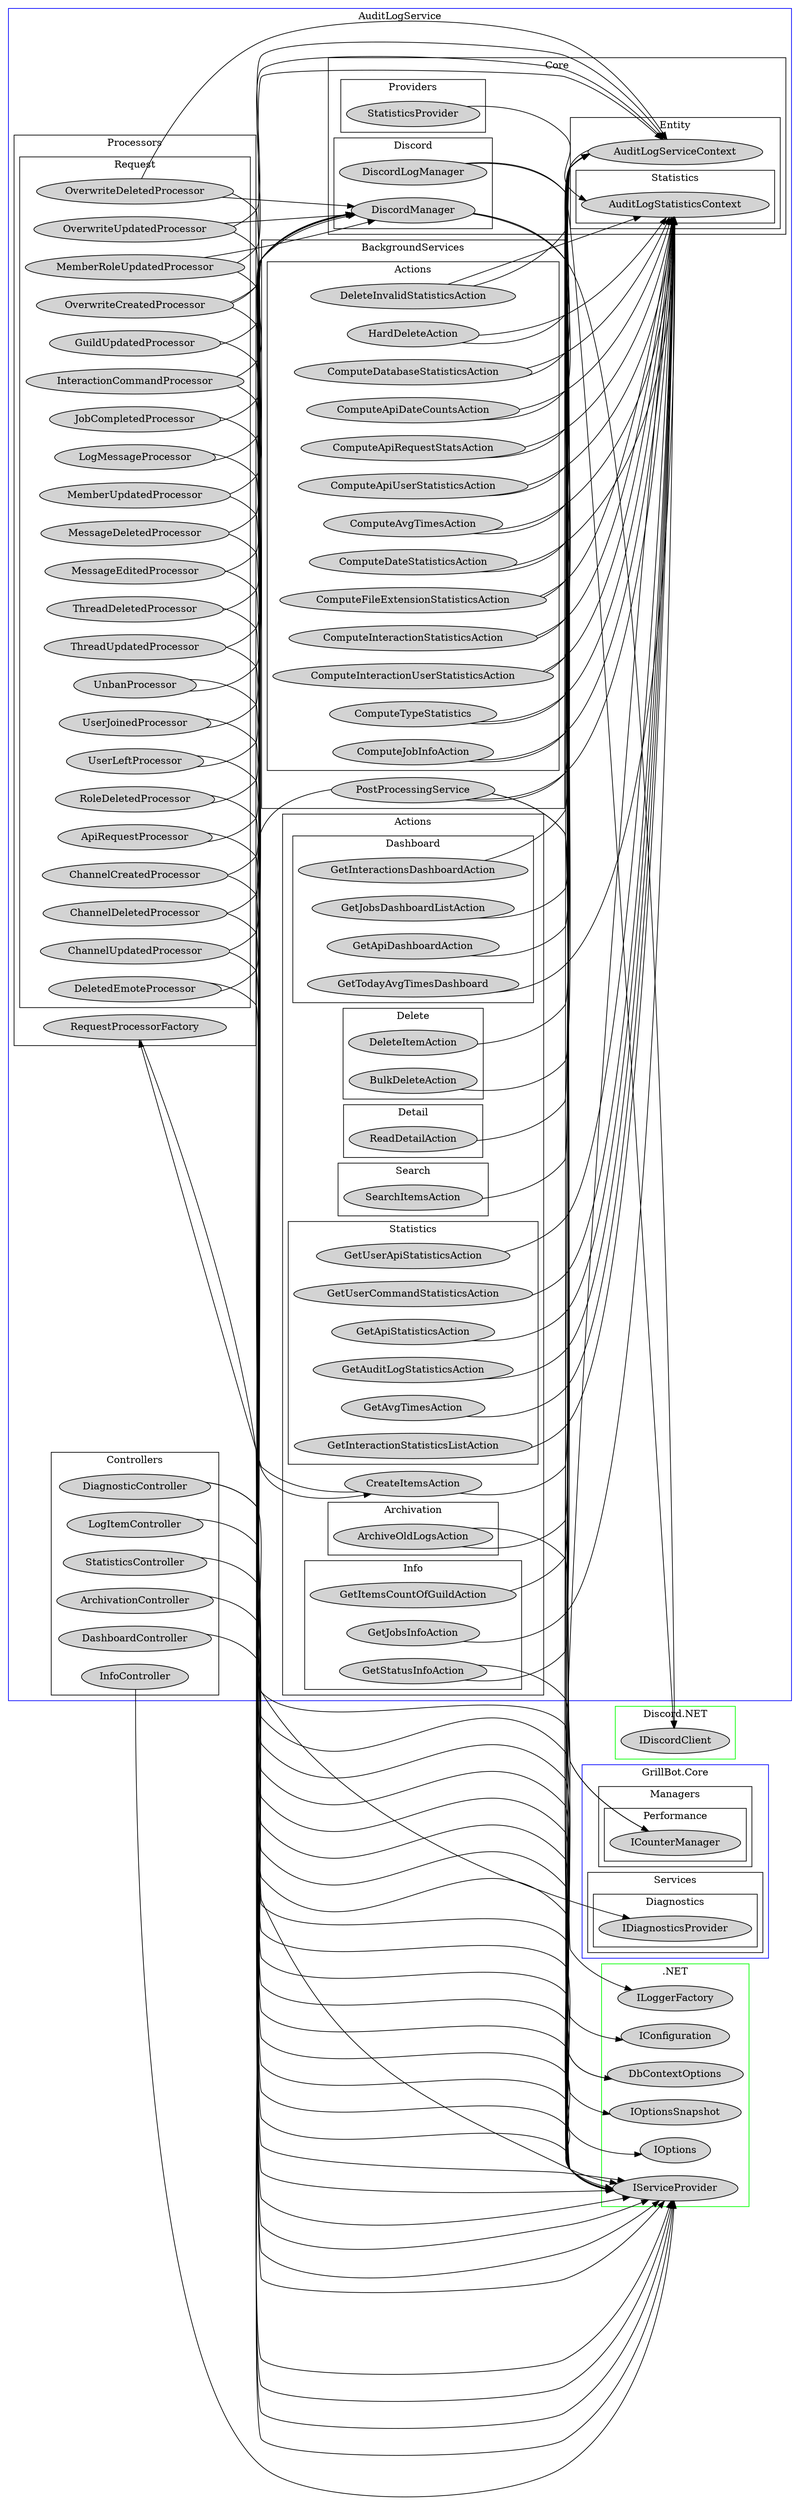 digraph AuditLogService {
    rankdir=LR
	
	subgraph cluster_0 {
		node [style=filled];
		label = "AuditLogService";
		color=blue
		
        subgraph cluster_3_1 {
            node [style=filled];
            label="Actions";
            color=black;
            
            subgraph cluster_3_1_1 {
                node [style=filled];
                label="Archivation";
                color=black;
                
                ArchiveOldLogsAction
            }
            
            subgraph cluster_3_1_2 {
                node [style=filled];
                label="Dashboard";
                color=black;
                
                GetApiDashboardAction
                GetTodayAvgTimesDashboard
                GetInteractionsDashboardAction
                GetJobsDashboardListAction
            }
            
            subgraph cluster_3_1_3 {
                node [style=filled];
                label="Delete";
                color=black;
                
                DeleteItemAction
                BulkDeleteAction
            }
            
            subgraph cluster_3_1_4 {
                node [style=filled];
                label="Detail";
                color=black;
                
                ReadDetailAction
            }
            
            subgraph cluster_3_1_5 {
                node [style=filled];
                label="Info";
                color=black;
                
                GetJobsInfoAction
                GetItemsCountOfGuildAction
                GetStatusInfoAction
            }
            
            subgraph cluster_3_1_6 {
                node [style=filled];
                label="Search";
                color=black;
                
                SearchItemsAction
            }
            
            subgraph cluster_3_1_7 {
                node [style=filled];
                label="Statistics";
                color=black;
                
                GetApiStatisticsAction
                GetAuditLogStatisticsAction
                GetAvgTimesAction
                GetInteractionStatisticsListAction
                GetUserApiStatisticsAction
                GetUserCommandStatisticsAction
            }
            
            CreateItemsAction
        }
        
        subgraph cluster_3_2 {
            node [style=filled];
            label="BackgroundServices";
            color=black;
            
            subgraph cluster_3_2_1 {
                node [style=filled];
                label="Actions";
                color=black;
                
                ComputeApiDateCountsAction
                ComputeApiRequestStatsAction
                ComputeApiUserStatisticsAction
                ComputeAvgTimesAction
                ComputeDateStatisticsAction
                ComputeFileExtensionStatisticsAction
                ComputeInteractionStatisticsAction
                ComputeInteractionUserStatisticsAction
                ComputeTypeStatistics
                ComputeJobInfoAction
                DeleteInvalidStatisticsAction
                HardDeleteAction
                ComputeDatabaseStatisticsAction
            }
            
            PostProcessingService
        }
        
        subgraph cluster_3_3 {
            node [style=filled];
            label="Controllers";
            color=black;
            
            ArchivationController
            DashboardController
            DiagnosticController
            InfoController
            LogItemController
            StatisticsController
        }
        
        subgraph cluster_3_4 {
            node [style=filled];
            label="Core"
            color=black
            
            subgraph cluster_3_4_1 {
                node [style=filled];
                label="Discord"
                color=black;
                
                DiscordLogManager
                DiscordManager
            }
            
            subgraph cluster_3_4_2 {
                node [style=filled];
                label="Entity"
                color=black;
                
                AuditLogServiceContext
                
                subgraph cluster_3_4_2_1 {
                    node [style=filled];
                    label="Statistics"
                    color=black;
                
                    AuditLogStatisticsContext
                }
            }
            
            subgraph cluster_3_4_3 {
                node [style=filled];
                label="Providers"
                color=black;
                
                StatisticsProvider
            }
        }
        
        subgraph cluster_3_5 {
            node [style=filled];
            label="Processors"
            color=black
            
            subgraph cluster_3_5_1 {
                node [style=filled];
                label="Request"
                color=black
            
                ApiRequestProcessor
                ChannelCreatedProcessor
                ChannelDeletedProcessor
                ChannelUpdatedProcessor
                DeletedEmoteProcessor
                GuildUpdatedProcessor
                InteractionCommandProcessor
                JobCompletedProcessor
                LogMessageProcessor
                MemberRoleUpdatedProcessor
                MemberUpdatedProcessor
                MessageDeletedProcessor
                MessageEditedProcessor
                OverwriteCreatedProcessor
                OverwriteDeletedProcessor
                OverwriteUpdatedProcessor
                ThreadDeletedProcessor
                ThreadUpdatedProcessor
                UnbanProcessor
                UserJoinedProcessor
                UserLeftProcessor
                RoleDeletedProcessor
            }
            
            RequestProcessorFactory
        }
	}
	
	subgraph cluster_4 {
	    node [style=filled];
	    label = "GrillBot.Core";
	    color=blue
	    
	    subgraph cluster_4_1 {
	        node [style=filled];
            label="Managers";
            color=black;
            
            subgraph cluster_4_1_2 {
	            node [style=filled];
                label="Performance";
                color=black;
                
                ICounterManager
	        }
	    }
	    
	    subgraph cluster_4_2 {
	        node [style=filled];
            label="Services";
            color=black;
	        
	        subgraph cluster_4_3 {
	            node [style=filled];
                label="Diagnostics";
                color=black;
	            
	            IDiagnosticsProvider
	        }
	    }
	}
	
	subgraph cluster_100 {
	    node[style=filled];
	    label = ".NET"
	    color=green
	    
	    IServiceProvider
	    DbContextOptions
	    ILoggerFactory
	    IOptionsSnapshot
	    IConfiguration
	    IOptions
	}
	
	subgraph cluster_200 {
	    node[style=filled];
	    label = "Discord.NET"
	    color=green
	    
	    IDiscordClient
	}
	
    ArchiveOldLogsAction -> { IOptionsSnapshot AuditLogServiceContext }
    ReadDetailAction -> { AuditLogServiceContext }
    GetJobsInfoAction -> { AuditLogStatisticsContext }
    SearchItemsAction -> { AuditLogServiceContext }
    GetApiStatisticsAction -> { AuditLogStatisticsContext }
    GetAuditLogStatisticsAction -> { AuditLogStatisticsContext }
    GetAvgTimesAction -> { AuditLogStatisticsContext }
    GetInteractionStatisticsListAction -> { AuditLogStatisticsContext }
    GetUserApiStatisticsAction -> { AuditLogStatisticsContext }
    GetUserCommandStatisticsAction -> { AuditLogStatisticsContext }
    CreateItemsAction -> { AuditLogServiceContext RequestProcessorFactory }
    DeleteItemAction -> { AuditLogServiceContext }
    ArchivationController -> { IServiceProvider }
    DiagnosticController -> { IDiagnosticsProvider IServiceProvider }
    InfoController -> { IServiceProvider }
    LogItemController -> { IServiceProvider }
    StatisticsController -> { IServiceProvider }
    DiscordLogManager -> { IDiscordClient ILoggerFactory }
    DiscordManager -> { IDiscordClient IConfiguration ICounterManager }
    AuditLogServiceContext -> { DbContextOptions }
    StatisticsProvider -> { AuditLogStatisticsContext }
    { ApiRequestProcessor ChannelCreatedProcessor ChannelDeletedProcessor ChannelUpdatedProcessor DeletedEmoteProcessor GuildUpdatedProcessor InteractionCommandProcessor JobCompletedProcessor LogMessageProcessor MemberUpdatedProcessor MessageDeletedProcessor MessageEditedProcessor ThreadDeletedProcessor ThreadUpdatedProcessor UnbanProcessor UserJoinedProcessor UserLeftProcessor RoleDeletedProcessor } -> { IServiceProvider DiscordManager }
    { MemberRoleUpdatedProcessor OverwriteCreatedProcessor OverwriteDeletedProcessor OverwriteUpdatedProcessor } -> { IServiceProvider AuditLogServiceContext DiscordManager }
    RequestProcessorFactory -> { IServiceProvider }
    GetItemsCountOfGuildAction -> { AuditLogServiceContext }
    GetApiDashboardAction -> { AuditLogServiceContext }
    GetTodayAvgTimesDashboard -> { AuditLogStatisticsContext }
    GetInteractionsDashboardAction -> { AuditLogServiceContext }
    GetJobsDashboardListAction -> { AuditLogServiceContext }
    DashboardController -> { IServiceProvider }
    GetStatusInfoAction -> { AuditLogServiceContext IOptions }
    { ComputeApiDateCountsAction ComputeApiRequestStatsAction ComputeApiUserStatisticsAction ComputeAvgTimesAction ComputeDateStatisticsAction ComputeFileExtensionStatisticsAction ComputeInteractionStatisticsAction ComputeInteractionUserStatisticsAction ComputeTypeStatistics DeleteInvalidStatisticsAction HardDeleteAction ComputeJobInfoAction ComputeDatabaseStatisticsAction } -> { AuditLogServiceContext AuditLogStatisticsContext }
    PostProcessingService -> { IServiceProvider ICounterManager CreateItemsAction AuditLogServiceContext AuditLogStatisticsContext }
    AuditLogStatisticsContext -> { DbContextOptions }
    BulkDeleteAction -> { AuditLogServiceContext }
}
